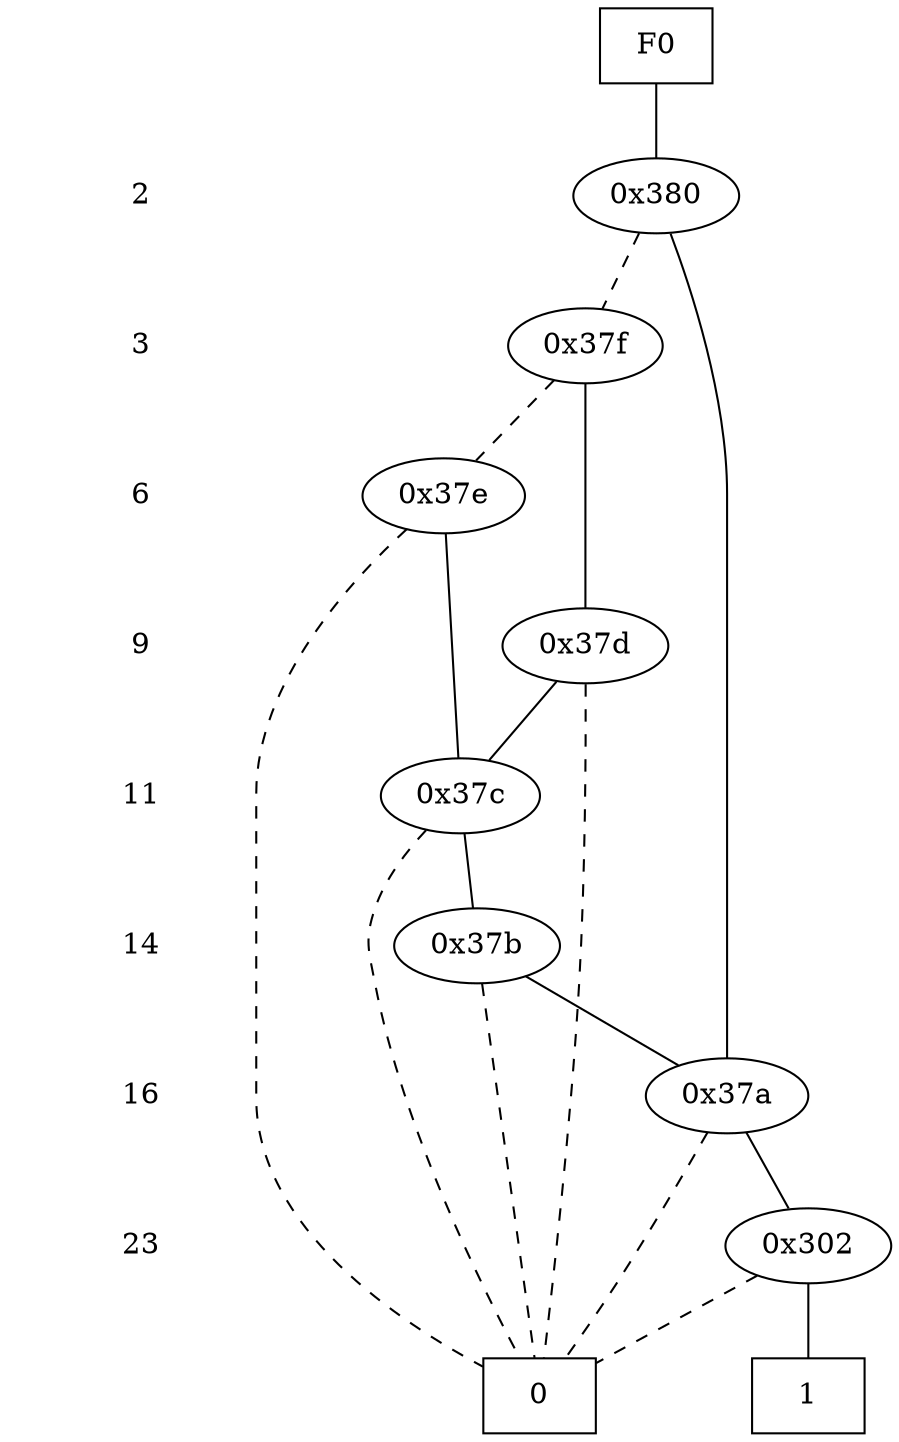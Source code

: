 digraph "ZDD" {
size = "7.5,10"
center = true;
edge [dir = none];
{ node [shape = plaintext];
  edge [style = invis];
  "CONST NODES" [style = invis];
" 2 " -> " 3 " -> " 6 " -> " 9 " -> " 11 " -> " 14 " -> " 16 " -> " 23 " -> "CONST NODES"; 
}
{ rank = same; node [shape = box]; edge [style = invis];
"F0"; }
{ rank = same; " 2 ";
"0x380";
}
{ rank = same; " 3 ";
"0x37f";
}
{ rank = same; " 6 ";
"0x37e";
}
{ rank = same; " 9 ";
"0x37d";
}
{ rank = same; " 11 ";
"0x37c";
}
{ rank = same; " 14 ";
"0x37b";
}
{ rank = same; " 16 ";
"0x37a";
}
{ rank = same; " 23 ";
"0x302";
}
{ rank = same; "CONST NODES";
{ node [shape = box]; "0x288";
"0x287";
}
}
"F0" -> "0x380" [style = solid];
"0x380" -> "0x37a";
"0x380" -> "0x37f" [style = dashed];
"0x37f" -> "0x37d";
"0x37f" -> "0x37e" [style = dashed];
"0x37e" -> "0x37c";
"0x37e" -> "0x288" [style = dashed];
"0x37d" -> "0x37c";
"0x37d" -> "0x288" [style = dashed];
"0x37c" -> "0x37b";
"0x37c" -> "0x288" [style = dashed];
"0x37b" -> "0x37a";
"0x37b" -> "0x288" [style = dashed];
"0x37a" -> "0x302";
"0x37a" -> "0x288" [style = dashed];
"0x302" -> "0x287";
"0x302" -> "0x288" [style = dashed];
"0x288" [label = "0"];
"0x287" [label = "1"];
}
